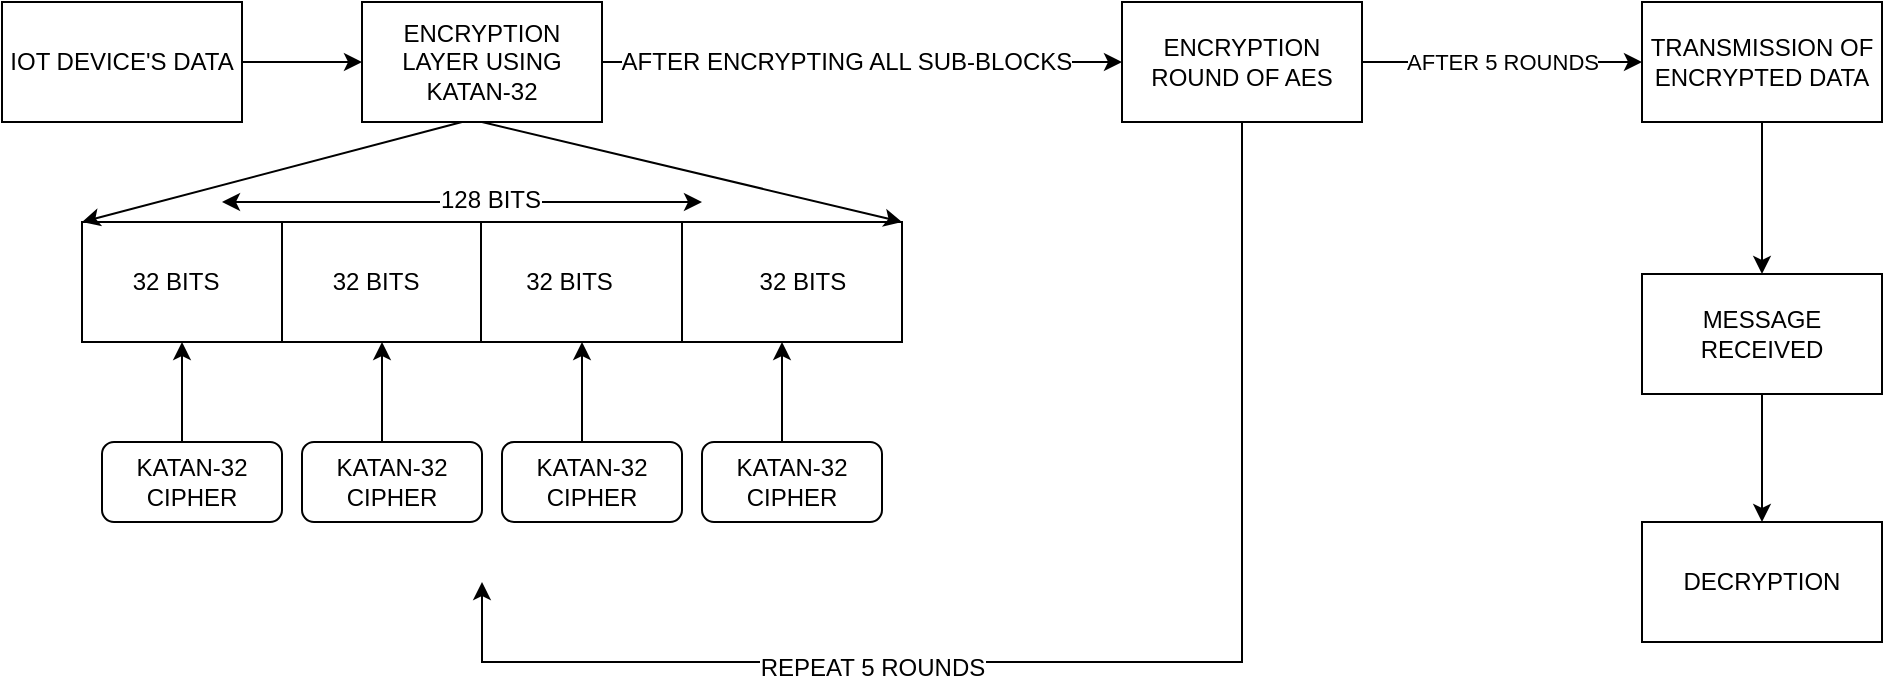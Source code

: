 <mxfile version="12.6.1" type="github"><diagram id="3RHPFzqm5oBB7yDQqQX0" name="Page-1"><mxGraphModel dx="1038" dy="531" grid="1" gridSize="10" guides="1" tooltips="1" connect="1" arrows="1" fold="1" page="1" pageScale="1" pageWidth="827" pageHeight="1169" math="0" shadow="0"><root><mxCell id="0"/><mxCell id="1" parent="0"/><mxCell id="0rqIRRZD8KQVXVi1QesH-30" style="edgeStyle=orthogonalEdgeStyle;rounded=0;orthogonalLoop=1;jettySize=auto;html=1;exitX=1;exitY=0.5;exitDx=0;exitDy=0;entryX=0;entryY=0.5;entryDx=0;entryDy=0;" edge="1" parent="1" source="0rqIRRZD8KQVXVi1QesH-2" target="0rqIRRZD8KQVXVi1QesH-3"><mxGeometry relative="1" as="geometry"/></mxCell><mxCell id="0rqIRRZD8KQVXVi1QesH-2" value="IOT DEVICE'S DATA" style="rounded=0;whiteSpace=wrap;html=1;" vertex="1" parent="1"><mxGeometry x="20" y="20" width="120" height="60" as="geometry"/></mxCell><mxCell id="0rqIRRZD8KQVXVi1QesH-32" style="edgeStyle=orthogonalEdgeStyle;rounded=0;orthogonalLoop=1;jettySize=auto;html=1;entryX=0;entryY=0.5;entryDx=0;entryDy=0;" edge="1" parent="1" source="0rqIRRZD8KQVXVi1QesH-3" target="0rqIRRZD8KQVXVi1QesH-31"><mxGeometry relative="1" as="geometry"/></mxCell><mxCell id="0rqIRRZD8KQVXVi1QesH-50" value="AFTER ENCRYPTING ALL SUB-BLOCKS" style="text;html=1;align=center;verticalAlign=middle;resizable=0;points=[];labelBackgroundColor=#ffffff;" vertex="1" connectable="0" parent="0rqIRRZD8KQVXVi1QesH-32"><mxGeometry x="-0.215" relative="1" as="geometry"><mxPoint x="20" as="offset"/></mxGeometry></mxCell><mxCell id="0rqIRRZD8KQVXVi1QesH-3" value="ENCRYPTION LAYER USING KATAN-32" style="rounded=0;whiteSpace=wrap;html=1;" vertex="1" parent="1"><mxGeometry x="200" y="20" width="120" height="60" as="geometry"/></mxCell><mxCell id="0rqIRRZD8KQVXVi1QesH-4" value="&amp;nbsp; &amp;nbsp; &amp;nbsp; &amp;nbsp;32 BITS&amp;nbsp; &amp;nbsp; &amp;nbsp; &amp;nbsp; &amp;nbsp; &amp;nbsp; &amp;nbsp; &amp;nbsp; &amp;nbsp;32 BITS&amp;nbsp; &amp;nbsp; &amp;nbsp; &amp;nbsp; &amp;nbsp; &amp;nbsp; &amp;nbsp; &amp;nbsp; 32 BITS&amp;nbsp; &amp;nbsp; &amp;nbsp; &amp;nbsp; &amp;nbsp; &amp;nbsp; &amp;nbsp; &amp;nbsp; &amp;nbsp; &amp;nbsp; &amp;nbsp; 32 BITS" style="rounded=0;whiteSpace=wrap;html=1;align=left;" vertex="1" parent="1"><mxGeometry x="60" y="130" width="410" height="60" as="geometry"/></mxCell><mxCell id="0rqIRRZD8KQVXVi1QesH-7" value="" style="endArrow=none;html=1;horizontal=0;verticalAlign=middle;" edge="1" parent="1"><mxGeometry width="50" height="50" relative="1" as="geometry"><mxPoint x="160" y="190" as="sourcePoint"/><mxPoint x="160" y="130" as="targetPoint"/><Array as="points"><mxPoint x="160" y="160"/></Array></mxGeometry></mxCell><mxCell id="0rqIRRZD8KQVXVi1QesH-8" value="" style="endArrow=none;html=1;horizontal=0;verticalAlign=middle;" edge="1" parent="1"><mxGeometry width="50" height="50" relative="1" as="geometry"><mxPoint x="259.5" y="190" as="sourcePoint"/><mxPoint x="259.5" y="130" as="targetPoint"/><Array as="points"><mxPoint x="259.5" y="160"/></Array></mxGeometry></mxCell><mxCell id="0rqIRRZD8KQVXVi1QesH-9" value="" style="endArrow=none;html=1;horizontal=0;verticalAlign=middle;" edge="1" parent="1"><mxGeometry width="50" height="50" relative="1" as="geometry"><mxPoint x="360" y="190" as="sourcePoint"/><mxPoint x="360" y="130" as="targetPoint"/><Array as="points"><mxPoint x="360" y="160"/></Array></mxGeometry></mxCell><mxCell id="0rqIRRZD8KQVXVi1QesH-10" value="" style="endArrow=classic;html=1;entryX=0;entryY=0;entryDx=0;entryDy=0;" edge="1" parent="1" target="0rqIRRZD8KQVXVi1QesH-4"><mxGeometry width="50" height="50" relative="1" as="geometry"><mxPoint x="250" y="80" as="sourcePoint"/><mxPoint x="70" y="120" as="targetPoint"/></mxGeometry></mxCell><mxCell id="0rqIRRZD8KQVXVi1QesH-12" value="" style="endArrow=classic;html=1;entryX=1;entryY=0;entryDx=0;entryDy=0;exitX=0.5;exitY=1;exitDx=0;exitDy=0;" edge="1" parent="1" source="0rqIRRZD8KQVXVi1QesH-3" target="0rqIRRZD8KQVXVi1QesH-4"><mxGeometry width="50" height="50" relative="1" as="geometry"><mxPoint x="270" y="100" as="sourcePoint"/><mxPoint x="90" y="140" as="targetPoint"/></mxGeometry></mxCell><mxCell id="0rqIRRZD8KQVXVi1QesH-13" value="" style="endArrow=classic;html=1;" edge="1" parent="1"><mxGeometry width="50" height="50" relative="1" as="geometry"><mxPoint x="110" y="240" as="sourcePoint"/><mxPoint x="110" y="190" as="targetPoint"/></mxGeometry></mxCell><mxCell id="0rqIRRZD8KQVXVi1QesH-14" value="KATAN-32 CIPHER" style="rounded=1;whiteSpace=wrap;html=1;align=center;" vertex="1" parent="1"><mxGeometry x="70" y="240" width="90" height="40" as="geometry"/></mxCell><mxCell id="0rqIRRZD8KQVXVi1QesH-17" value="" style="endArrow=classic;html=1;" edge="1" parent="1"><mxGeometry width="50" height="50" relative="1" as="geometry"><mxPoint x="210" y="240" as="sourcePoint"/><mxPoint x="210" y="190" as="targetPoint"/></mxGeometry></mxCell><mxCell id="0rqIRRZD8KQVXVi1QesH-18" value="KATAN-32 CIPHER" style="rounded=1;whiteSpace=wrap;html=1;align=center;" vertex="1" parent="1"><mxGeometry x="170" y="240" width="90" height="40" as="geometry"/></mxCell><mxCell id="0rqIRRZD8KQVXVi1QesH-19" value="" style="endArrow=classic;html=1;" edge="1" parent="1"><mxGeometry width="50" height="50" relative="1" as="geometry"><mxPoint x="310" y="240" as="sourcePoint"/><mxPoint x="310" y="190" as="targetPoint"/></mxGeometry></mxCell><mxCell id="0rqIRRZD8KQVXVi1QesH-20" value="KATAN-32 CIPHER" style="rounded=1;whiteSpace=wrap;html=1;align=center;" vertex="1" parent="1"><mxGeometry x="270" y="240" width="90" height="40" as="geometry"/></mxCell><mxCell id="0rqIRRZD8KQVXVi1QesH-21" value="" style="endArrow=classic;html=1;" edge="1" parent="1"><mxGeometry width="50" height="50" relative="1" as="geometry"><mxPoint x="410" y="240" as="sourcePoint"/><mxPoint x="410" y="190" as="targetPoint"/></mxGeometry></mxCell><mxCell id="0rqIRRZD8KQVXVi1QesH-22" value="KATAN-32 CIPHER" style="rounded=1;whiteSpace=wrap;html=1;align=center;" vertex="1" parent="1"><mxGeometry x="370" y="240" width="90" height="40" as="geometry"/></mxCell><mxCell id="0rqIRRZD8KQVXVi1QesH-33" style="edgeStyle=orthogonalEdgeStyle;rounded=0;orthogonalLoop=1;jettySize=auto;html=1;" edge="1" parent="1" source="0rqIRRZD8KQVXVi1QesH-31"><mxGeometry relative="1" as="geometry"><mxPoint x="260" y="310" as="targetPoint"/><Array as="points"><mxPoint x="640" y="350"/><mxPoint x="260" y="350"/></Array></mxGeometry></mxCell><mxCell id="0rqIRRZD8KQVXVi1QesH-34" value="REPEAT 5 ROUNDS" style="text;html=1;align=center;verticalAlign=middle;resizable=0;points=[];labelBackgroundColor=#ffffff;" vertex="1" connectable="0" parent="0rqIRRZD8KQVXVi1QesH-33"><mxGeometry x="0.319" y="3" relative="1" as="geometry"><mxPoint as="offset"/></mxGeometry></mxCell><mxCell id="0rqIRRZD8KQVXVi1QesH-37" value="AFTER 5 ROUNDS" style="edgeStyle=orthogonalEdgeStyle;rounded=0;orthogonalLoop=1;jettySize=auto;html=1;entryX=0;entryY=0.5;entryDx=0;entryDy=0;" edge="1" parent="1" source="0rqIRRZD8KQVXVi1QesH-31" target="0rqIRRZD8KQVXVi1QesH-36"><mxGeometry relative="1" as="geometry"/></mxCell><mxCell id="0rqIRRZD8KQVXVi1QesH-31" value="ENCRYPTION ROUND OF AES" style="rounded=0;whiteSpace=wrap;html=1;" vertex="1" parent="1"><mxGeometry x="580" y="20" width="120" height="60" as="geometry"/></mxCell><mxCell id="0rqIRRZD8KQVXVi1QesH-44" style="edgeStyle=orthogonalEdgeStyle;rounded=0;orthogonalLoop=1;jettySize=auto;html=1;" edge="1" parent="1" source="0rqIRRZD8KQVXVi1QesH-36" target="0rqIRRZD8KQVXVi1QesH-41"><mxGeometry relative="1" as="geometry"/></mxCell><mxCell id="0rqIRRZD8KQVXVi1QesH-36" value="TRANSMISSION OF ENCRYPTED DATA" style="rounded=0;whiteSpace=wrap;html=1;align=center;" vertex="1" parent="1"><mxGeometry x="840" y="20" width="120" height="60" as="geometry"/></mxCell><mxCell id="0rqIRRZD8KQVXVi1QesH-46" style="edgeStyle=orthogonalEdgeStyle;rounded=0;orthogonalLoop=1;jettySize=auto;html=1;entryX=0.5;entryY=0;entryDx=0;entryDy=0;" edge="1" parent="1" source="0rqIRRZD8KQVXVi1QesH-41" target="0rqIRRZD8KQVXVi1QesH-45"><mxGeometry relative="1" as="geometry"/></mxCell><mxCell id="0rqIRRZD8KQVXVi1QesH-41" value="MESSAGE RECEIVED" style="rounded=0;whiteSpace=wrap;html=1;align=center;" vertex="1" parent="1"><mxGeometry x="840" y="156" width="120" height="60" as="geometry"/></mxCell><mxCell id="0rqIRRZD8KQVXVi1QesH-45" value="&lt;span style=&quot;white-space: normal&quot;&gt;DECRYPTION&lt;/span&gt;" style="rounded=0;whiteSpace=wrap;html=1;align=center;" vertex="1" parent="1"><mxGeometry x="840" y="280" width="120" height="60" as="geometry"/></mxCell><mxCell id="0rqIRRZD8KQVXVi1QesH-53" value="" style="endArrow=classic;startArrow=classic;html=1;" edge="1" parent="1"><mxGeometry width="50" height="50" relative="1" as="geometry"><mxPoint x="130" y="120" as="sourcePoint"/><mxPoint x="370" y="120" as="targetPoint"/></mxGeometry></mxCell><mxCell id="0rqIRRZD8KQVXVi1QesH-54" value="128 BITS" style="text;html=1;align=center;verticalAlign=middle;resizable=0;points=[];labelBackgroundColor=#ffffff;" vertex="1" connectable="0" parent="0rqIRRZD8KQVXVi1QesH-53"><mxGeometry x="0.117" y="1" relative="1" as="geometry"><mxPoint as="offset"/></mxGeometry></mxCell></root></mxGraphModel></diagram></mxfile>